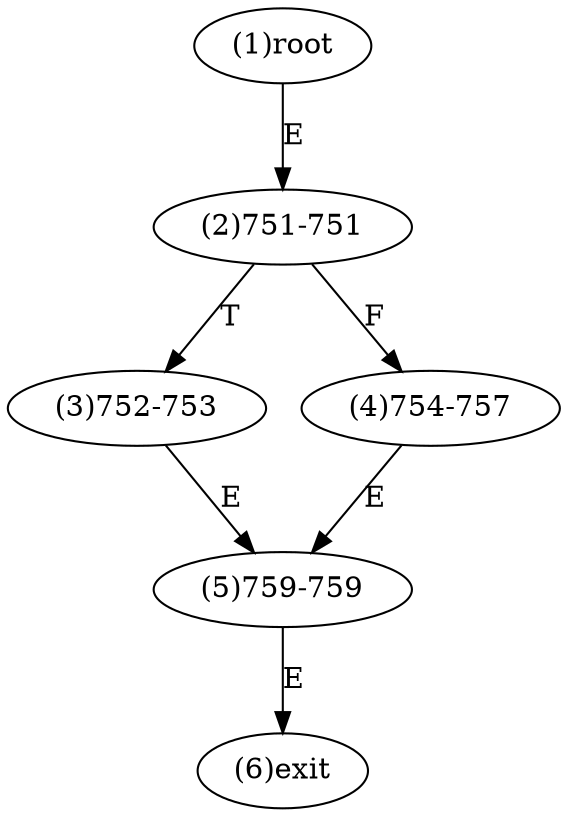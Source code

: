 digraph "" { 
1[ label="(1)root"];
2[ label="(2)751-751"];
3[ label="(3)752-753"];
4[ label="(4)754-757"];
5[ label="(5)759-759"];
6[ label="(6)exit"];
1->2[ label="E"];
2->4[ label="F"];
2->3[ label="T"];
3->5[ label="E"];
4->5[ label="E"];
5->6[ label="E"];
}